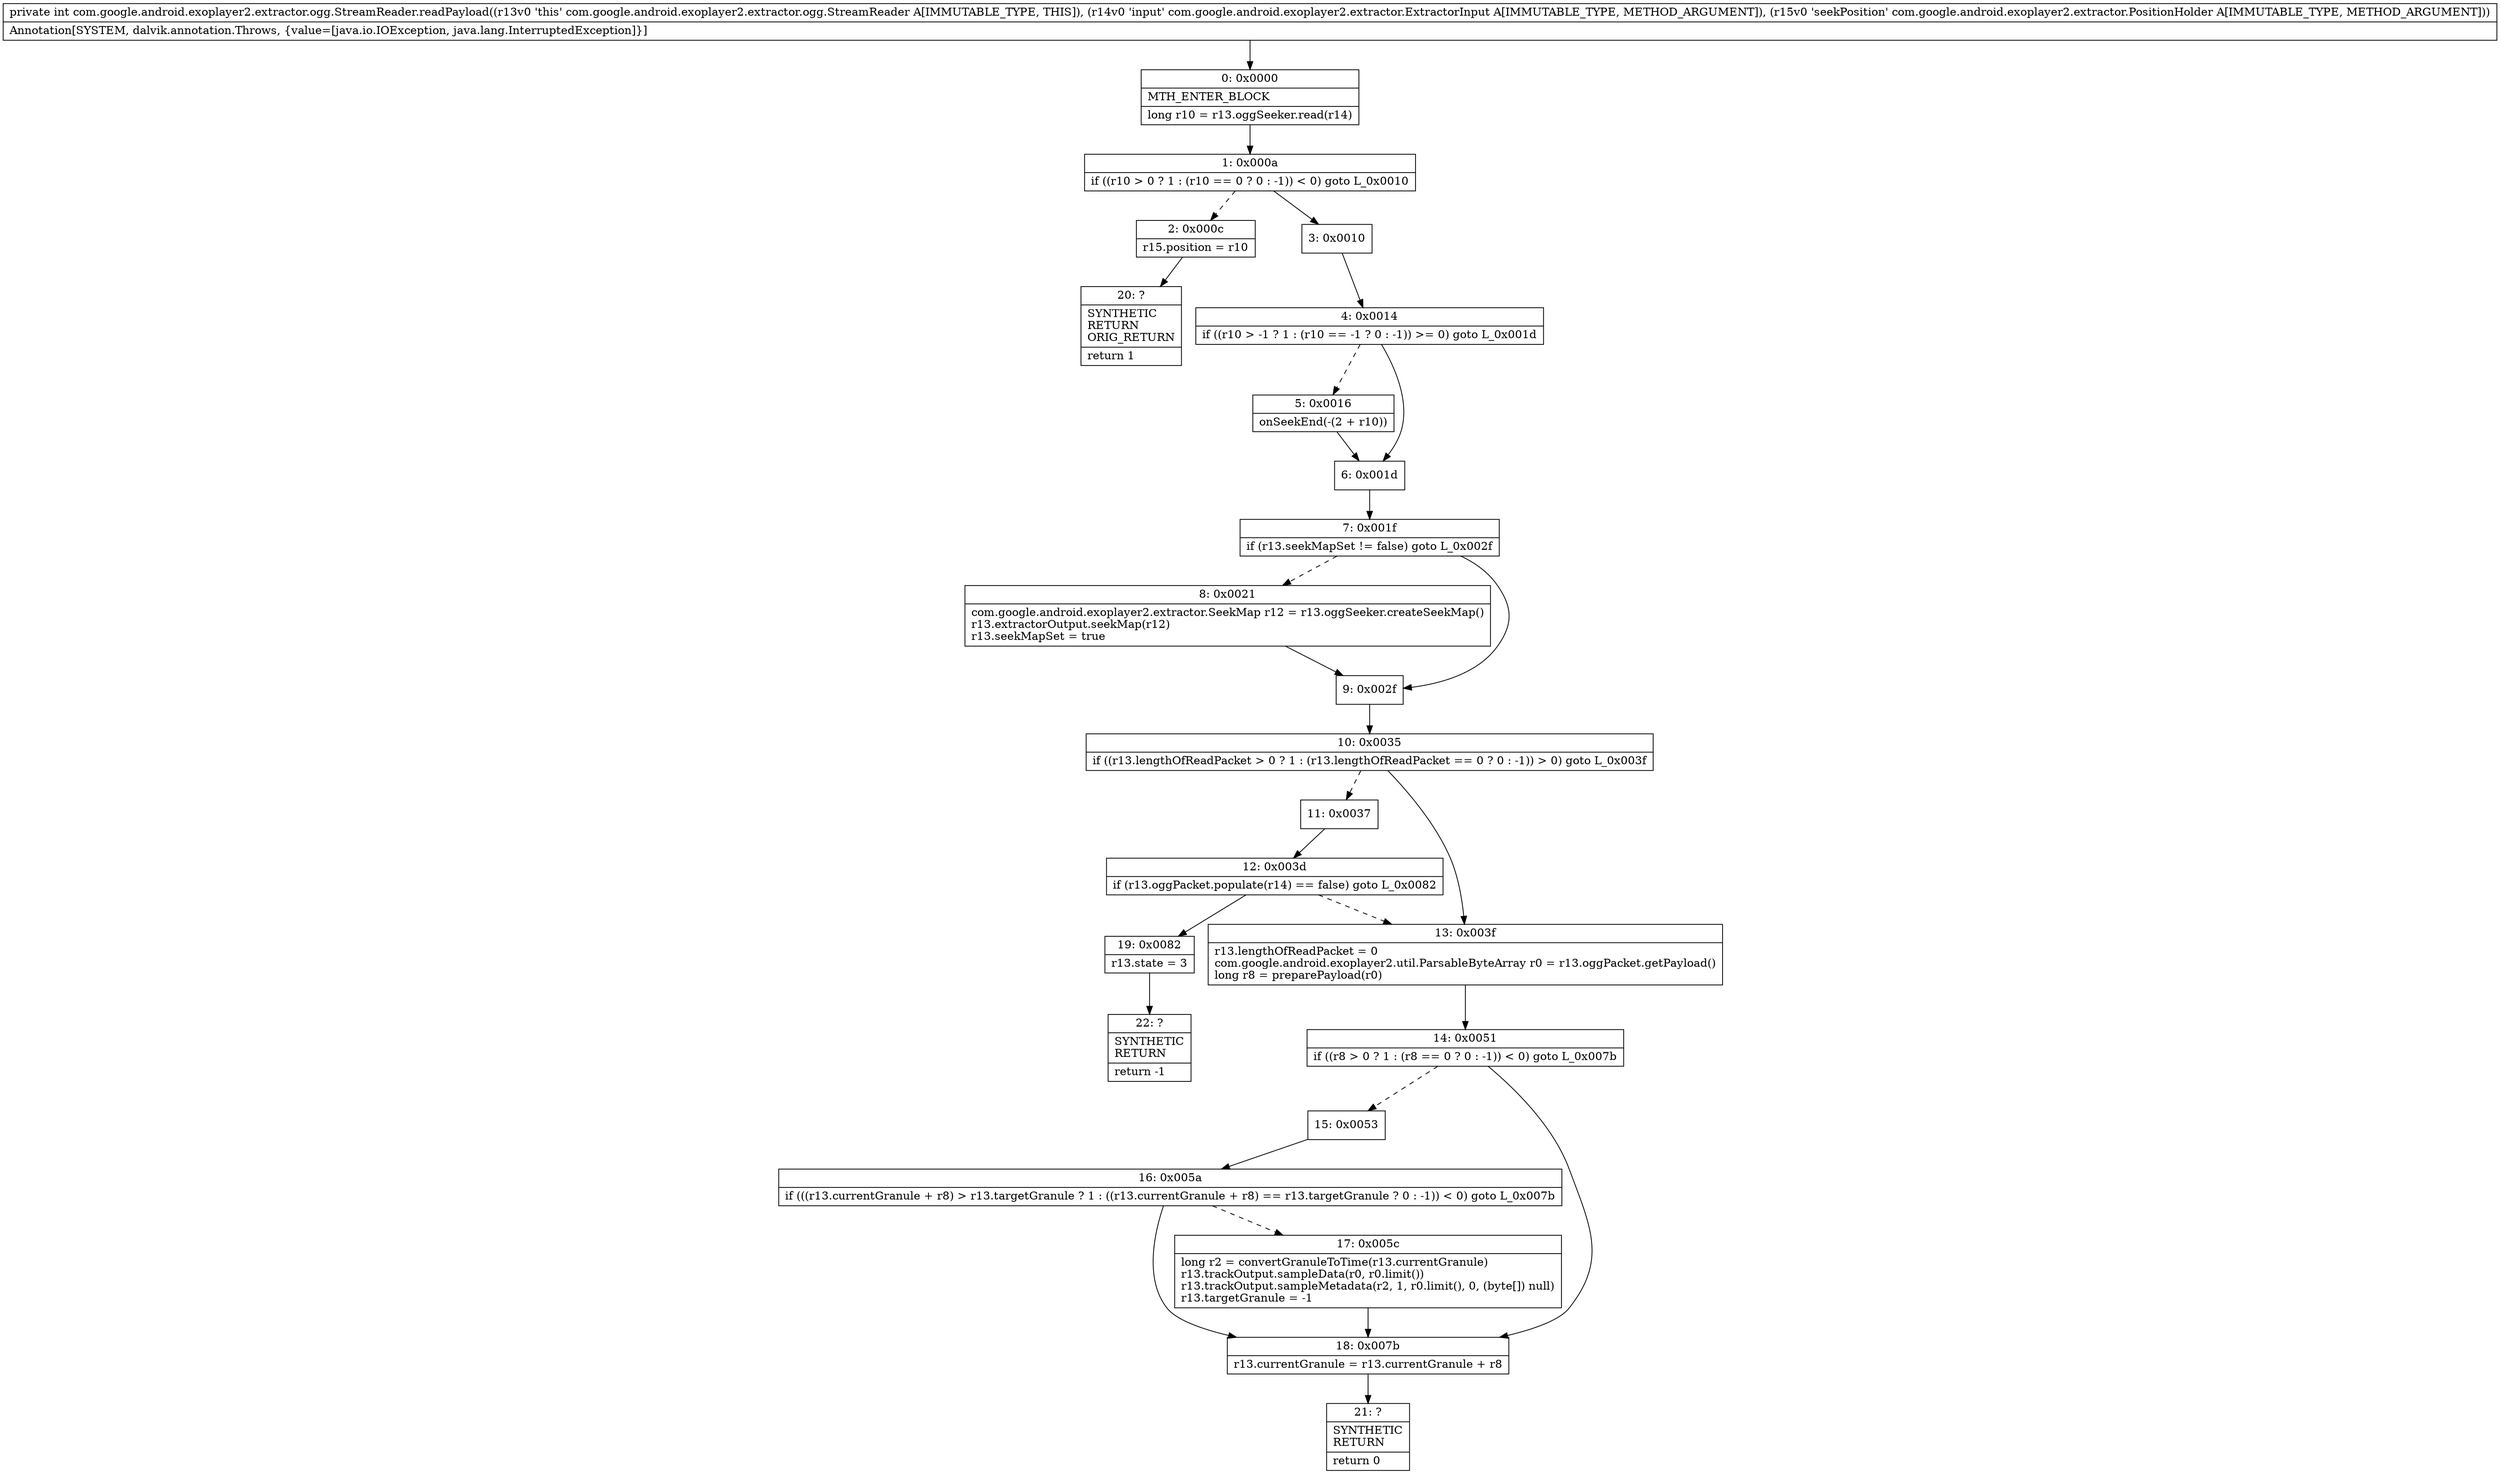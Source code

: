 digraph "CFG forcom.google.android.exoplayer2.extractor.ogg.StreamReader.readPayload(Lcom\/google\/android\/exoplayer2\/extractor\/ExtractorInput;Lcom\/google\/android\/exoplayer2\/extractor\/PositionHolder;)I" {
Node_0 [shape=record,label="{0\:\ 0x0000|MTH_ENTER_BLOCK\l|long r10 = r13.oggSeeker.read(r14)\l}"];
Node_1 [shape=record,label="{1\:\ 0x000a|if ((r10 \> 0 ? 1 : (r10 == 0 ? 0 : \-1)) \< 0) goto L_0x0010\l}"];
Node_2 [shape=record,label="{2\:\ 0x000c|r15.position = r10\l}"];
Node_3 [shape=record,label="{3\:\ 0x0010}"];
Node_4 [shape=record,label="{4\:\ 0x0014|if ((r10 \> \-1 ? 1 : (r10 == \-1 ? 0 : \-1)) \>= 0) goto L_0x001d\l}"];
Node_5 [shape=record,label="{5\:\ 0x0016|onSeekEnd(\-(2 + r10))\l}"];
Node_6 [shape=record,label="{6\:\ 0x001d}"];
Node_7 [shape=record,label="{7\:\ 0x001f|if (r13.seekMapSet != false) goto L_0x002f\l}"];
Node_8 [shape=record,label="{8\:\ 0x0021|com.google.android.exoplayer2.extractor.SeekMap r12 = r13.oggSeeker.createSeekMap()\lr13.extractorOutput.seekMap(r12)\lr13.seekMapSet = true\l}"];
Node_9 [shape=record,label="{9\:\ 0x002f}"];
Node_10 [shape=record,label="{10\:\ 0x0035|if ((r13.lengthOfReadPacket \> 0 ? 1 : (r13.lengthOfReadPacket == 0 ? 0 : \-1)) \> 0) goto L_0x003f\l}"];
Node_11 [shape=record,label="{11\:\ 0x0037}"];
Node_12 [shape=record,label="{12\:\ 0x003d|if (r13.oggPacket.populate(r14) == false) goto L_0x0082\l}"];
Node_13 [shape=record,label="{13\:\ 0x003f|r13.lengthOfReadPacket = 0\lcom.google.android.exoplayer2.util.ParsableByteArray r0 = r13.oggPacket.getPayload()\llong r8 = preparePayload(r0)\l}"];
Node_14 [shape=record,label="{14\:\ 0x0051|if ((r8 \> 0 ? 1 : (r8 == 0 ? 0 : \-1)) \< 0) goto L_0x007b\l}"];
Node_15 [shape=record,label="{15\:\ 0x0053}"];
Node_16 [shape=record,label="{16\:\ 0x005a|if (((r13.currentGranule + r8) \> r13.targetGranule ? 1 : ((r13.currentGranule + r8) == r13.targetGranule ? 0 : \-1)) \< 0) goto L_0x007b\l}"];
Node_17 [shape=record,label="{17\:\ 0x005c|long r2 = convertGranuleToTime(r13.currentGranule)\lr13.trackOutput.sampleData(r0, r0.limit())\lr13.trackOutput.sampleMetadata(r2, 1, r0.limit(), 0, (byte[]) null)\lr13.targetGranule = \-1\l}"];
Node_18 [shape=record,label="{18\:\ 0x007b|r13.currentGranule = r13.currentGranule + r8\l}"];
Node_19 [shape=record,label="{19\:\ 0x0082|r13.state = 3\l}"];
Node_20 [shape=record,label="{20\:\ ?|SYNTHETIC\lRETURN\lORIG_RETURN\l|return 1\l}"];
Node_21 [shape=record,label="{21\:\ ?|SYNTHETIC\lRETURN\l|return 0\l}"];
Node_22 [shape=record,label="{22\:\ ?|SYNTHETIC\lRETURN\l|return \-1\l}"];
MethodNode[shape=record,label="{private int com.google.android.exoplayer2.extractor.ogg.StreamReader.readPayload((r13v0 'this' com.google.android.exoplayer2.extractor.ogg.StreamReader A[IMMUTABLE_TYPE, THIS]), (r14v0 'input' com.google.android.exoplayer2.extractor.ExtractorInput A[IMMUTABLE_TYPE, METHOD_ARGUMENT]), (r15v0 'seekPosition' com.google.android.exoplayer2.extractor.PositionHolder A[IMMUTABLE_TYPE, METHOD_ARGUMENT]))  | Annotation[SYSTEM, dalvik.annotation.Throws, \{value=[java.io.IOException, java.lang.InterruptedException]\}]\l}"];
MethodNode -> Node_0;
Node_0 -> Node_1;
Node_1 -> Node_2[style=dashed];
Node_1 -> Node_3;
Node_2 -> Node_20;
Node_3 -> Node_4;
Node_4 -> Node_5[style=dashed];
Node_4 -> Node_6;
Node_5 -> Node_6;
Node_6 -> Node_7;
Node_7 -> Node_8[style=dashed];
Node_7 -> Node_9;
Node_8 -> Node_9;
Node_9 -> Node_10;
Node_10 -> Node_11[style=dashed];
Node_10 -> Node_13;
Node_11 -> Node_12;
Node_12 -> Node_13[style=dashed];
Node_12 -> Node_19;
Node_13 -> Node_14;
Node_14 -> Node_15[style=dashed];
Node_14 -> Node_18;
Node_15 -> Node_16;
Node_16 -> Node_17[style=dashed];
Node_16 -> Node_18;
Node_17 -> Node_18;
Node_18 -> Node_21;
Node_19 -> Node_22;
}

